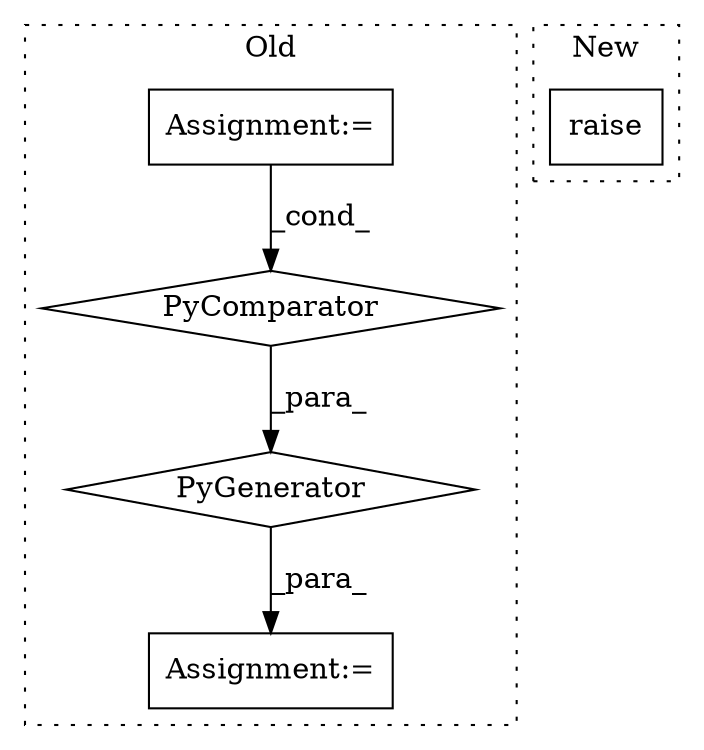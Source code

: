 digraph G {
subgraph cluster0 {
1 [label="PyGenerator" a="107" s="2589" l="138" shape="diamond"];
3 [label="Assignment:=" a="7" s="2660" l="61" shape="box"];
4 [label="PyComparator" a="113" s="2660" l="61" shape="diamond"];
5 [label="Assignment:=" a="7" s="2461,2872" l="87,2" shape="box"];
label = "Old";
style="dotted";
}
subgraph cluster1 {
2 [label="raise" a="32" s="3181" l="7" shape="box"];
label = "New";
style="dotted";
}
1 -> 5 [label="_para_"];
3 -> 4 [label="_cond_"];
4 -> 1 [label="_para_"];
}